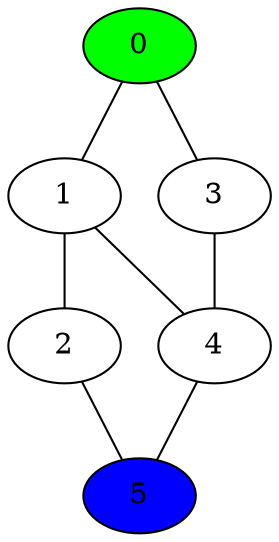 graph G {
0 -- 1
0 -- 3
1 -- 2
1 -- 4
2 -- 5
3 -- 4
4 -- 5
0 [fillcolor=green, style=filled]
5 [fillcolor=blue, style=filled]
}